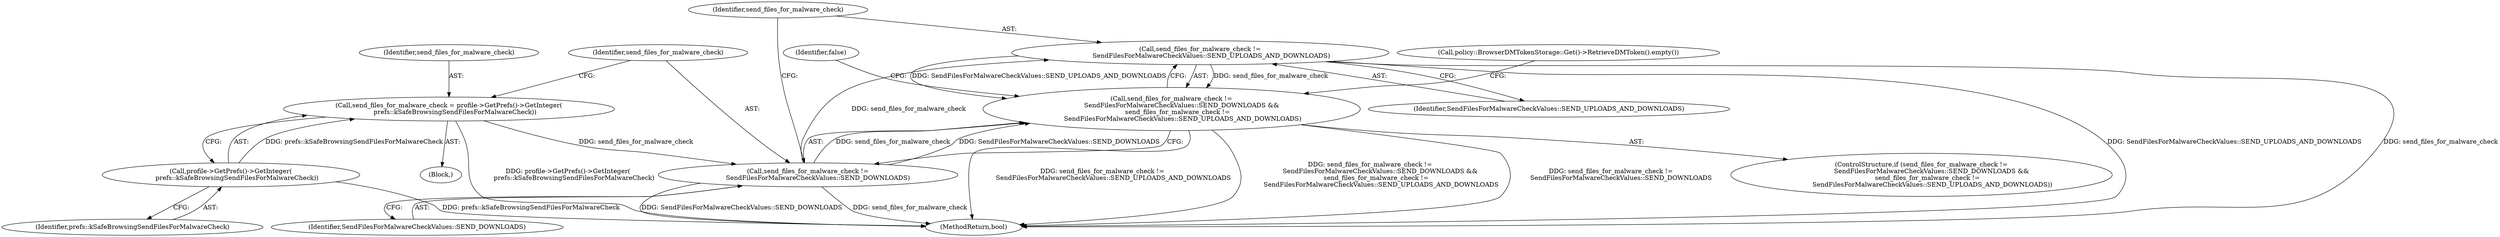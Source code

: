 digraph "0_Chrome_507241119f279c31766bd41c33d6ffb6851e2d7e_3@API" {
"1000153" [label="(Call,send_files_for_malware_check !=\n           SendFilesForMalwareCheckValues::SEND_UPLOADS_AND_DOWNLOADS)"];
"1000150" [label="(Call,send_files_for_malware_check !=\n          SendFilesForMalwareCheckValues::SEND_DOWNLOADS)"];
"1000144" [label="(Call,send_files_for_malware_check = profile->GetPrefs()->GetInteger(\n      prefs::kSafeBrowsingSendFilesForMalwareCheck))"];
"1000146" [label="(Call,profile->GetPrefs()->GetInteger(\n      prefs::kSafeBrowsingSendFilesForMalwareCheck))"];
"1000149" [label="(Call,send_files_for_malware_check !=\n          SendFilesForMalwareCheckValues::SEND_DOWNLOADS &&\n      send_files_for_malware_check !=\n           SendFilesForMalwareCheckValues::SEND_UPLOADS_AND_DOWNLOADS)"];
"1000144" [label="(Call,send_files_for_malware_check = profile->GetPrefs()->GetInteger(\n      prefs::kSafeBrowsingSendFilesForMalwareCheck))"];
"1000102" [label="(Block,)"];
"1000148" [label="(ControlStructure,if (send_files_for_malware_check !=\n          SendFilesForMalwareCheckValues::SEND_DOWNLOADS &&\n      send_files_for_malware_check !=\n           SendFilesForMalwareCheckValues::SEND_UPLOADS_AND_DOWNLOADS))"];
"1000152" [label="(Identifier,SendFilesForMalwareCheckValues::SEND_DOWNLOADS)"];
"1000150" [label="(Call,send_files_for_malware_check !=\n          SendFilesForMalwareCheckValues::SEND_DOWNLOADS)"];
"1000157" [label="(Identifier,false)"];
"1000145" [label="(Identifier,send_files_for_malware_check)"];
"1000147" [label="(Identifier,prefs::kSafeBrowsingSendFilesForMalwareCheck)"];
"1000146" [label="(Call,profile->GetPrefs()->GetInteger(\n      prefs::kSafeBrowsingSendFilesForMalwareCheck))"];
"1000160" [label="(Call,policy::BrowserDMTokenStorage::Get()->RetrieveDMToken().empty())"];
"1000153" [label="(Call,send_files_for_malware_check !=\n           SendFilesForMalwareCheckValues::SEND_UPLOADS_AND_DOWNLOADS)"];
"1000155" [label="(Identifier,SendFilesForMalwareCheckValues::SEND_UPLOADS_AND_DOWNLOADS)"];
"1000149" [label="(Call,send_files_for_malware_check !=\n          SendFilesForMalwareCheckValues::SEND_DOWNLOADS &&\n      send_files_for_malware_check !=\n           SendFilesForMalwareCheckValues::SEND_UPLOADS_AND_DOWNLOADS)"];
"1000151" [label="(Identifier,send_files_for_malware_check)"];
"1000154" [label="(Identifier,send_files_for_malware_check)"];
"1000161" [label="(MethodReturn,bool)"];
"1000153" -> "1000149"  [label="AST: "];
"1000153" -> "1000155"  [label="CFG: "];
"1000154" -> "1000153"  [label="AST: "];
"1000155" -> "1000153"  [label="AST: "];
"1000149" -> "1000153"  [label="CFG: "];
"1000153" -> "1000161"  [label="DDG: send_files_for_malware_check"];
"1000153" -> "1000161"  [label="DDG: SendFilesForMalwareCheckValues::SEND_UPLOADS_AND_DOWNLOADS"];
"1000153" -> "1000149"  [label="DDG: send_files_for_malware_check"];
"1000153" -> "1000149"  [label="DDG: SendFilesForMalwareCheckValues::SEND_UPLOADS_AND_DOWNLOADS"];
"1000150" -> "1000153"  [label="DDG: send_files_for_malware_check"];
"1000150" -> "1000149"  [label="AST: "];
"1000150" -> "1000152"  [label="CFG: "];
"1000151" -> "1000150"  [label="AST: "];
"1000152" -> "1000150"  [label="AST: "];
"1000154" -> "1000150"  [label="CFG: "];
"1000149" -> "1000150"  [label="CFG: "];
"1000150" -> "1000161"  [label="DDG: send_files_for_malware_check"];
"1000150" -> "1000161"  [label="DDG: SendFilesForMalwareCheckValues::SEND_DOWNLOADS"];
"1000150" -> "1000149"  [label="DDG: send_files_for_malware_check"];
"1000150" -> "1000149"  [label="DDG: SendFilesForMalwareCheckValues::SEND_DOWNLOADS"];
"1000144" -> "1000150"  [label="DDG: send_files_for_malware_check"];
"1000144" -> "1000102"  [label="AST: "];
"1000144" -> "1000146"  [label="CFG: "];
"1000145" -> "1000144"  [label="AST: "];
"1000146" -> "1000144"  [label="AST: "];
"1000151" -> "1000144"  [label="CFG: "];
"1000144" -> "1000161"  [label="DDG: profile->GetPrefs()->GetInteger(\n      prefs::kSafeBrowsingSendFilesForMalwareCheck)"];
"1000146" -> "1000144"  [label="DDG: prefs::kSafeBrowsingSendFilesForMalwareCheck"];
"1000146" -> "1000147"  [label="CFG: "];
"1000147" -> "1000146"  [label="AST: "];
"1000146" -> "1000161"  [label="DDG: prefs::kSafeBrowsingSendFilesForMalwareCheck"];
"1000149" -> "1000148"  [label="AST: "];
"1000157" -> "1000149"  [label="CFG: "];
"1000160" -> "1000149"  [label="CFG: "];
"1000149" -> "1000161"  [label="DDG: send_files_for_malware_check !=\n          SendFilesForMalwareCheckValues::SEND_DOWNLOADS &&\n      send_files_for_malware_check !=\n           SendFilesForMalwareCheckValues::SEND_UPLOADS_AND_DOWNLOADS"];
"1000149" -> "1000161"  [label="DDG: send_files_for_malware_check !=\n          SendFilesForMalwareCheckValues::SEND_DOWNLOADS"];
"1000149" -> "1000161"  [label="DDG: send_files_for_malware_check !=\n           SendFilesForMalwareCheckValues::SEND_UPLOADS_AND_DOWNLOADS"];
}
